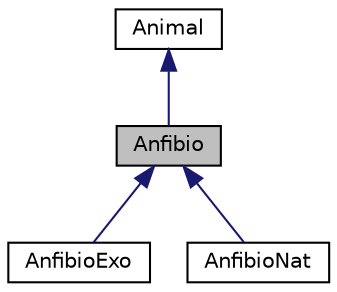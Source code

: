digraph "Anfibio"
{
  edge [fontname="Helvetica",fontsize="10",labelfontname="Helvetica",labelfontsize="10"];
  node [fontname="Helvetica",fontsize="10",shape=record];
  Node0 [label="Anfibio",height=0.2,width=0.4,color="black", fillcolor="grey75", style="filled", fontcolor="black"];
  Node1 -> Node0 [dir="back",color="midnightblue",fontsize="10",style="solid",fontname="Helvetica"];
  Node1 [label="Animal",height=0.2,width=0.4,color="black", fillcolor="white", style="filled",URL="$class_animal.html",tooltip="Classe base para todos os grupos de animais. "];
  Node0 -> Node2 [dir="back",color="midnightblue",fontsize="10",style="solid",fontname="Helvetica"];
  Node2 [label="AnfibioExo",height=0.2,width=0.4,color="black", fillcolor="white", style="filled",URL="$class_anfibio_exo.html"];
  Node0 -> Node3 [dir="back",color="midnightblue",fontsize="10",style="solid",fontname="Helvetica"];
  Node3 [label="AnfibioNat",height=0.2,width=0.4,color="black", fillcolor="white", style="filled",URL="$class_anfibio_nat.html"];
}
